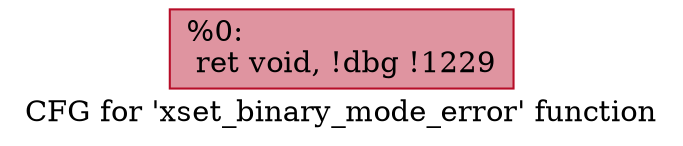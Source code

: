 digraph "CFG for 'xset_binary_mode_error' function" {
	label="CFG for 'xset_binary_mode_error' function";

	Node0xb722f0 [shape=record,color="#b70d28ff", style=filled, fillcolor="#b70d2870",label="{%0:\l  ret void, !dbg !1229\l}"];
}
